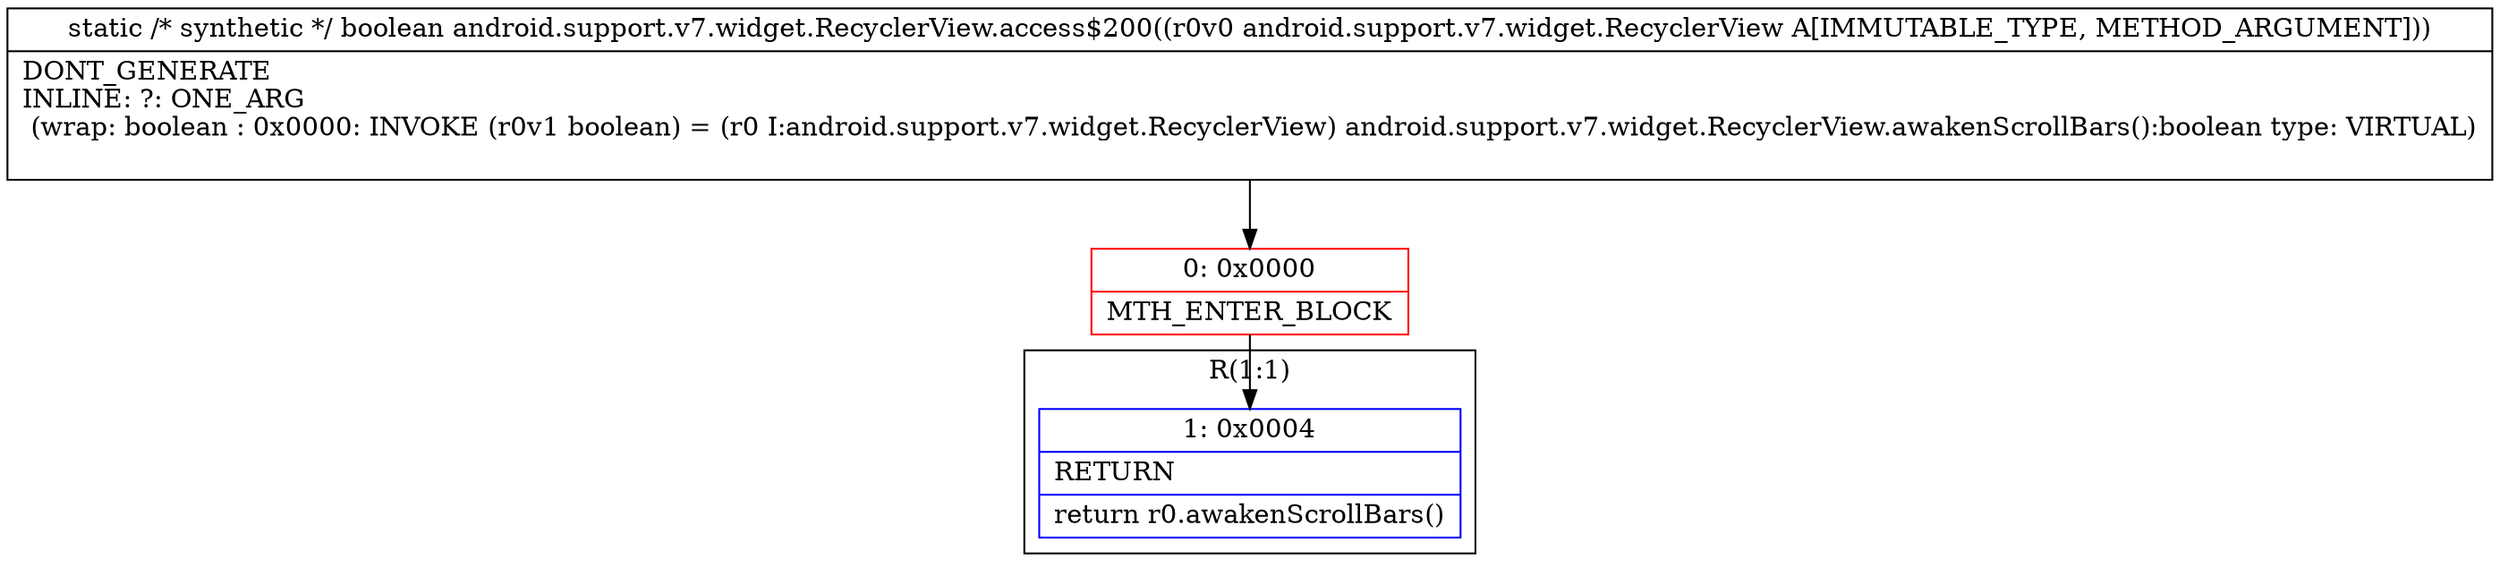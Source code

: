 digraph "CFG forandroid.support.v7.widget.RecyclerView.access$200(Landroid\/support\/v7\/widget\/RecyclerView;)Z" {
subgraph cluster_Region_338386686 {
label = "R(1:1)";
node [shape=record,color=blue];
Node_1 [shape=record,label="{1\:\ 0x0004|RETURN\l|return r0.awakenScrollBars()\l}"];
}
Node_0 [shape=record,color=red,label="{0\:\ 0x0000|MTH_ENTER_BLOCK\l}"];
MethodNode[shape=record,label="{static \/* synthetic *\/ boolean android.support.v7.widget.RecyclerView.access$200((r0v0 android.support.v7.widget.RecyclerView A[IMMUTABLE_TYPE, METHOD_ARGUMENT]))  | DONT_GENERATE\lINLINE: ?: ONE_ARG  \l  (wrap: boolean : 0x0000: INVOKE  (r0v1 boolean) = (r0 I:android.support.v7.widget.RecyclerView) android.support.v7.widget.RecyclerView.awakenScrollBars():boolean type: VIRTUAL)\l\l}"];
MethodNode -> Node_0;
Node_0 -> Node_1;
}

